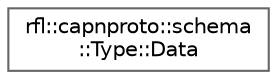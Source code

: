 digraph "类继承关系图"
{
 // LATEX_PDF_SIZE
  bgcolor="transparent";
  edge [fontname=Helvetica,fontsize=10,labelfontname=Helvetica,labelfontsize=10];
  node [fontname=Helvetica,fontsize=10,shape=box,height=0.2,width=0.4];
  rankdir="LR";
  Node0 [id="Node000000",label="rfl::capnproto::schema\l::Type::Data",height=0.2,width=0.4,color="grey40", fillcolor="white", style="filled",URL="$structrfl_1_1capnproto_1_1schema_1_1_type_1_1_data.html",tooltip=" "];
}
